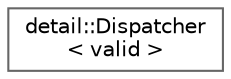 digraph "Graphical Class Hierarchy"
{
 // INTERACTIVE_SVG=YES
 // LATEX_PDF_SIZE
  bgcolor="transparent";
  edge [fontname=Helvetica,fontsize=10,labelfontname=Helvetica,labelfontsize=10];
  node [fontname=Helvetica,fontsize=10,shape=box,height=0.2,width=0.4];
  rankdir="LR";
  Node0 [label="detail::Dispatcher\l\< valid \>",height=0.2,width=0.4,color="grey40", fillcolor="white", style="filled",URL="$da/d98/structdetail_1_1_dispatcher.html",tooltip="generic template declaration for the Dispatcher without implementation"];
}
